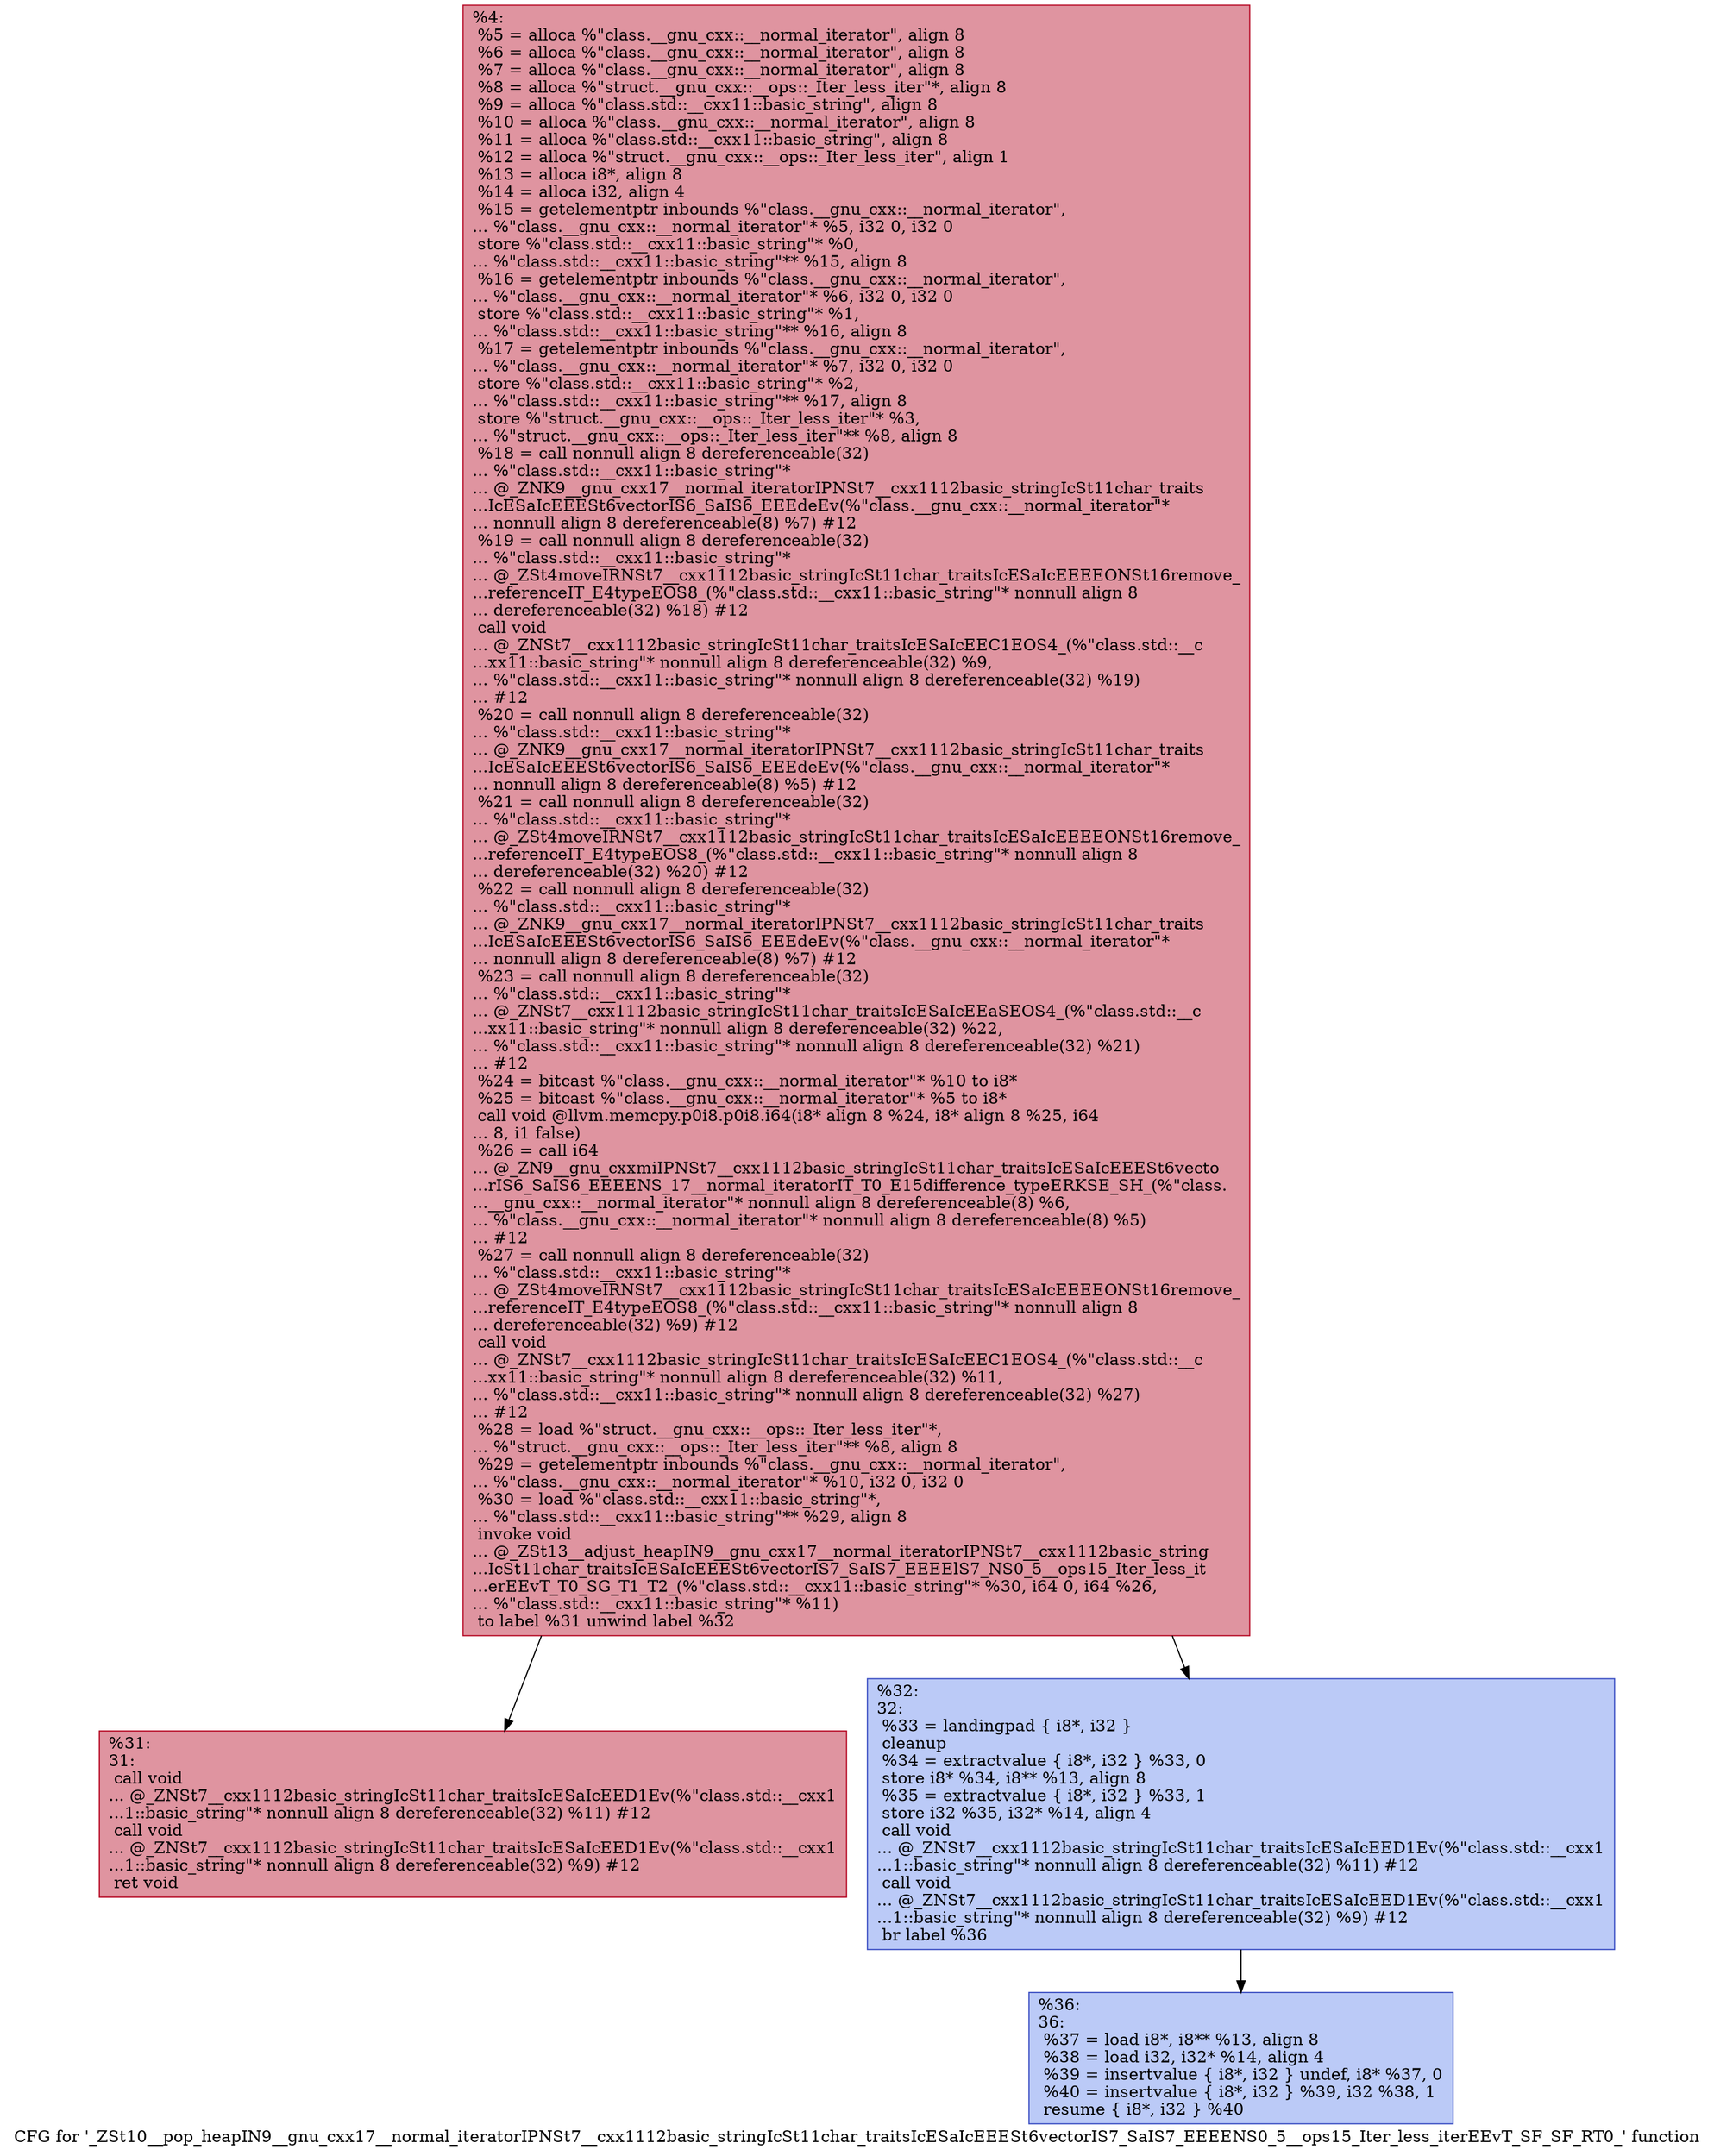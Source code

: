 digraph "CFG for '_ZSt10__pop_heapIN9__gnu_cxx17__normal_iteratorIPNSt7__cxx1112basic_stringIcSt11char_traitsIcESaIcEEESt6vectorIS7_SaIS7_EEEENS0_5__ops15_Iter_less_iterEEvT_SF_SF_RT0_' function" {
	label="CFG for '_ZSt10__pop_heapIN9__gnu_cxx17__normal_iteratorIPNSt7__cxx1112basic_stringIcSt11char_traitsIcESaIcEEESt6vectorIS7_SaIS7_EEEENS0_5__ops15_Iter_less_iterEEvT_SF_SF_RT0_' function";

	Node0x55926112c220 [shape=record,color="#b70d28ff", style=filled, fillcolor="#b70d2870",label="{%4:\l  %5 = alloca %\"class.__gnu_cxx::__normal_iterator\", align 8\l  %6 = alloca %\"class.__gnu_cxx::__normal_iterator\", align 8\l  %7 = alloca %\"class.__gnu_cxx::__normal_iterator\", align 8\l  %8 = alloca %\"struct.__gnu_cxx::__ops::_Iter_less_iter\"*, align 8\l  %9 = alloca %\"class.std::__cxx11::basic_string\", align 8\l  %10 = alloca %\"class.__gnu_cxx::__normal_iterator\", align 8\l  %11 = alloca %\"class.std::__cxx11::basic_string\", align 8\l  %12 = alloca %\"struct.__gnu_cxx::__ops::_Iter_less_iter\", align 1\l  %13 = alloca i8*, align 8\l  %14 = alloca i32, align 4\l  %15 = getelementptr inbounds %\"class.__gnu_cxx::__normal_iterator\",\l... %\"class.__gnu_cxx::__normal_iterator\"* %5, i32 0, i32 0\l  store %\"class.std::__cxx11::basic_string\"* %0,\l... %\"class.std::__cxx11::basic_string\"** %15, align 8\l  %16 = getelementptr inbounds %\"class.__gnu_cxx::__normal_iterator\",\l... %\"class.__gnu_cxx::__normal_iterator\"* %6, i32 0, i32 0\l  store %\"class.std::__cxx11::basic_string\"* %1,\l... %\"class.std::__cxx11::basic_string\"** %16, align 8\l  %17 = getelementptr inbounds %\"class.__gnu_cxx::__normal_iterator\",\l... %\"class.__gnu_cxx::__normal_iterator\"* %7, i32 0, i32 0\l  store %\"class.std::__cxx11::basic_string\"* %2,\l... %\"class.std::__cxx11::basic_string\"** %17, align 8\l  store %\"struct.__gnu_cxx::__ops::_Iter_less_iter\"* %3,\l... %\"struct.__gnu_cxx::__ops::_Iter_less_iter\"** %8, align 8\l  %18 = call nonnull align 8 dereferenceable(32)\l... %\"class.std::__cxx11::basic_string\"*\l... @_ZNK9__gnu_cxx17__normal_iteratorIPNSt7__cxx1112basic_stringIcSt11char_traits\l...IcESaIcEEESt6vectorIS6_SaIS6_EEEdeEv(%\"class.__gnu_cxx::__normal_iterator\"*\l... nonnull align 8 dereferenceable(8) %7) #12\l  %19 = call nonnull align 8 dereferenceable(32)\l... %\"class.std::__cxx11::basic_string\"*\l... @_ZSt4moveIRNSt7__cxx1112basic_stringIcSt11char_traitsIcESaIcEEEEONSt16remove_\l...referenceIT_E4typeEOS8_(%\"class.std::__cxx11::basic_string\"* nonnull align 8\l... dereferenceable(32) %18) #12\l  call void\l... @_ZNSt7__cxx1112basic_stringIcSt11char_traitsIcESaIcEEC1EOS4_(%\"class.std::__c\l...xx11::basic_string\"* nonnull align 8 dereferenceable(32) %9,\l... %\"class.std::__cxx11::basic_string\"* nonnull align 8 dereferenceable(32) %19)\l... #12\l  %20 = call nonnull align 8 dereferenceable(32)\l... %\"class.std::__cxx11::basic_string\"*\l... @_ZNK9__gnu_cxx17__normal_iteratorIPNSt7__cxx1112basic_stringIcSt11char_traits\l...IcESaIcEEESt6vectorIS6_SaIS6_EEEdeEv(%\"class.__gnu_cxx::__normal_iterator\"*\l... nonnull align 8 dereferenceable(8) %5) #12\l  %21 = call nonnull align 8 dereferenceable(32)\l... %\"class.std::__cxx11::basic_string\"*\l... @_ZSt4moveIRNSt7__cxx1112basic_stringIcSt11char_traitsIcESaIcEEEEONSt16remove_\l...referenceIT_E4typeEOS8_(%\"class.std::__cxx11::basic_string\"* nonnull align 8\l... dereferenceable(32) %20) #12\l  %22 = call nonnull align 8 dereferenceable(32)\l... %\"class.std::__cxx11::basic_string\"*\l... @_ZNK9__gnu_cxx17__normal_iteratorIPNSt7__cxx1112basic_stringIcSt11char_traits\l...IcESaIcEEESt6vectorIS6_SaIS6_EEEdeEv(%\"class.__gnu_cxx::__normal_iterator\"*\l... nonnull align 8 dereferenceable(8) %7) #12\l  %23 = call nonnull align 8 dereferenceable(32)\l... %\"class.std::__cxx11::basic_string\"*\l... @_ZNSt7__cxx1112basic_stringIcSt11char_traitsIcESaIcEEaSEOS4_(%\"class.std::__c\l...xx11::basic_string\"* nonnull align 8 dereferenceable(32) %22,\l... %\"class.std::__cxx11::basic_string\"* nonnull align 8 dereferenceable(32) %21)\l... #12\l  %24 = bitcast %\"class.__gnu_cxx::__normal_iterator\"* %10 to i8*\l  %25 = bitcast %\"class.__gnu_cxx::__normal_iterator\"* %5 to i8*\l  call void @llvm.memcpy.p0i8.p0i8.i64(i8* align 8 %24, i8* align 8 %25, i64\l... 8, i1 false)\l  %26 = call i64\l... @_ZN9__gnu_cxxmiIPNSt7__cxx1112basic_stringIcSt11char_traitsIcESaIcEEESt6vecto\l...rIS6_SaIS6_EEEENS_17__normal_iteratorIT_T0_E15difference_typeERKSE_SH_(%\"class.\l...__gnu_cxx::__normal_iterator\"* nonnull align 8 dereferenceable(8) %6,\l... %\"class.__gnu_cxx::__normal_iterator\"* nonnull align 8 dereferenceable(8) %5)\l... #12\l  %27 = call nonnull align 8 dereferenceable(32)\l... %\"class.std::__cxx11::basic_string\"*\l... @_ZSt4moveIRNSt7__cxx1112basic_stringIcSt11char_traitsIcESaIcEEEEONSt16remove_\l...referenceIT_E4typeEOS8_(%\"class.std::__cxx11::basic_string\"* nonnull align 8\l... dereferenceable(32) %9) #12\l  call void\l... @_ZNSt7__cxx1112basic_stringIcSt11char_traitsIcESaIcEEC1EOS4_(%\"class.std::__c\l...xx11::basic_string\"* nonnull align 8 dereferenceable(32) %11,\l... %\"class.std::__cxx11::basic_string\"* nonnull align 8 dereferenceable(32) %27)\l... #12\l  %28 = load %\"struct.__gnu_cxx::__ops::_Iter_less_iter\"*,\l... %\"struct.__gnu_cxx::__ops::_Iter_less_iter\"** %8, align 8\l  %29 = getelementptr inbounds %\"class.__gnu_cxx::__normal_iterator\",\l... %\"class.__gnu_cxx::__normal_iterator\"* %10, i32 0, i32 0\l  %30 = load %\"class.std::__cxx11::basic_string\"*,\l... %\"class.std::__cxx11::basic_string\"** %29, align 8\l  invoke void\l... @_ZSt13__adjust_heapIN9__gnu_cxx17__normal_iteratorIPNSt7__cxx1112basic_string\l...IcSt11char_traitsIcESaIcEEESt6vectorIS7_SaIS7_EEEElS7_NS0_5__ops15_Iter_less_it\l...erEEvT_T0_SG_T1_T2_(%\"class.std::__cxx11::basic_string\"* %30, i64 0, i64 %26,\l... %\"class.std::__cxx11::basic_string\"* %11)\l          to label %31 unwind label %32\l}"];
	Node0x55926112c220 -> Node0x55926112d8b0;
	Node0x55926112c220 -> Node0x55926112dbd0;
	Node0x55926112d8b0 [shape=record,color="#b70d28ff", style=filled, fillcolor="#b70d2870",label="{%31:\l31:                                               \l  call void\l... @_ZNSt7__cxx1112basic_stringIcSt11char_traitsIcESaIcEED1Ev(%\"class.std::__cxx1\l...1::basic_string\"* nonnull align 8 dereferenceable(32) %11) #12\l  call void\l... @_ZNSt7__cxx1112basic_stringIcSt11char_traitsIcESaIcEED1Ev(%\"class.std::__cxx1\l...1::basic_string\"* nonnull align 8 dereferenceable(32) %9) #12\l  ret void\l}"];
	Node0x55926112dbd0 [shape=record,color="#3d50c3ff", style=filled, fillcolor="#6687ed70",label="{%32:\l32:                                               \l  %33 = landingpad \{ i8*, i32 \}\l          cleanup\l  %34 = extractvalue \{ i8*, i32 \} %33, 0\l  store i8* %34, i8** %13, align 8\l  %35 = extractvalue \{ i8*, i32 \} %33, 1\l  store i32 %35, i32* %14, align 4\l  call void\l... @_ZNSt7__cxx1112basic_stringIcSt11char_traitsIcESaIcEED1Ev(%\"class.std::__cxx1\l...1::basic_string\"* nonnull align 8 dereferenceable(32) %11) #12\l  call void\l... @_ZNSt7__cxx1112basic_stringIcSt11char_traitsIcESaIcEED1Ev(%\"class.std::__cxx1\l...1::basic_string\"* nonnull align 8 dereferenceable(32) %9) #12\l  br label %36\l}"];
	Node0x55926112dbd0 -> Node0x55926112e2b0;
	Node0x55926112e2b0 [shape=record,color="#3d50c3ff", style=filled, fillcolor="#6687ed70",label="{%36:\l36:                                               \l  %37 = load i8*, i8** %13, align 8\l  %38 = load i32, i32* %14, align 4\l  %39 = insertvalue \{ i8*, i32 \} undef, i8* %37, 0\l  %40 = insertvalue \{ i8*, i32 \} %39, i32 %38, 1\l  resume \{ i8*, i32 \} %40\l}"];
}
